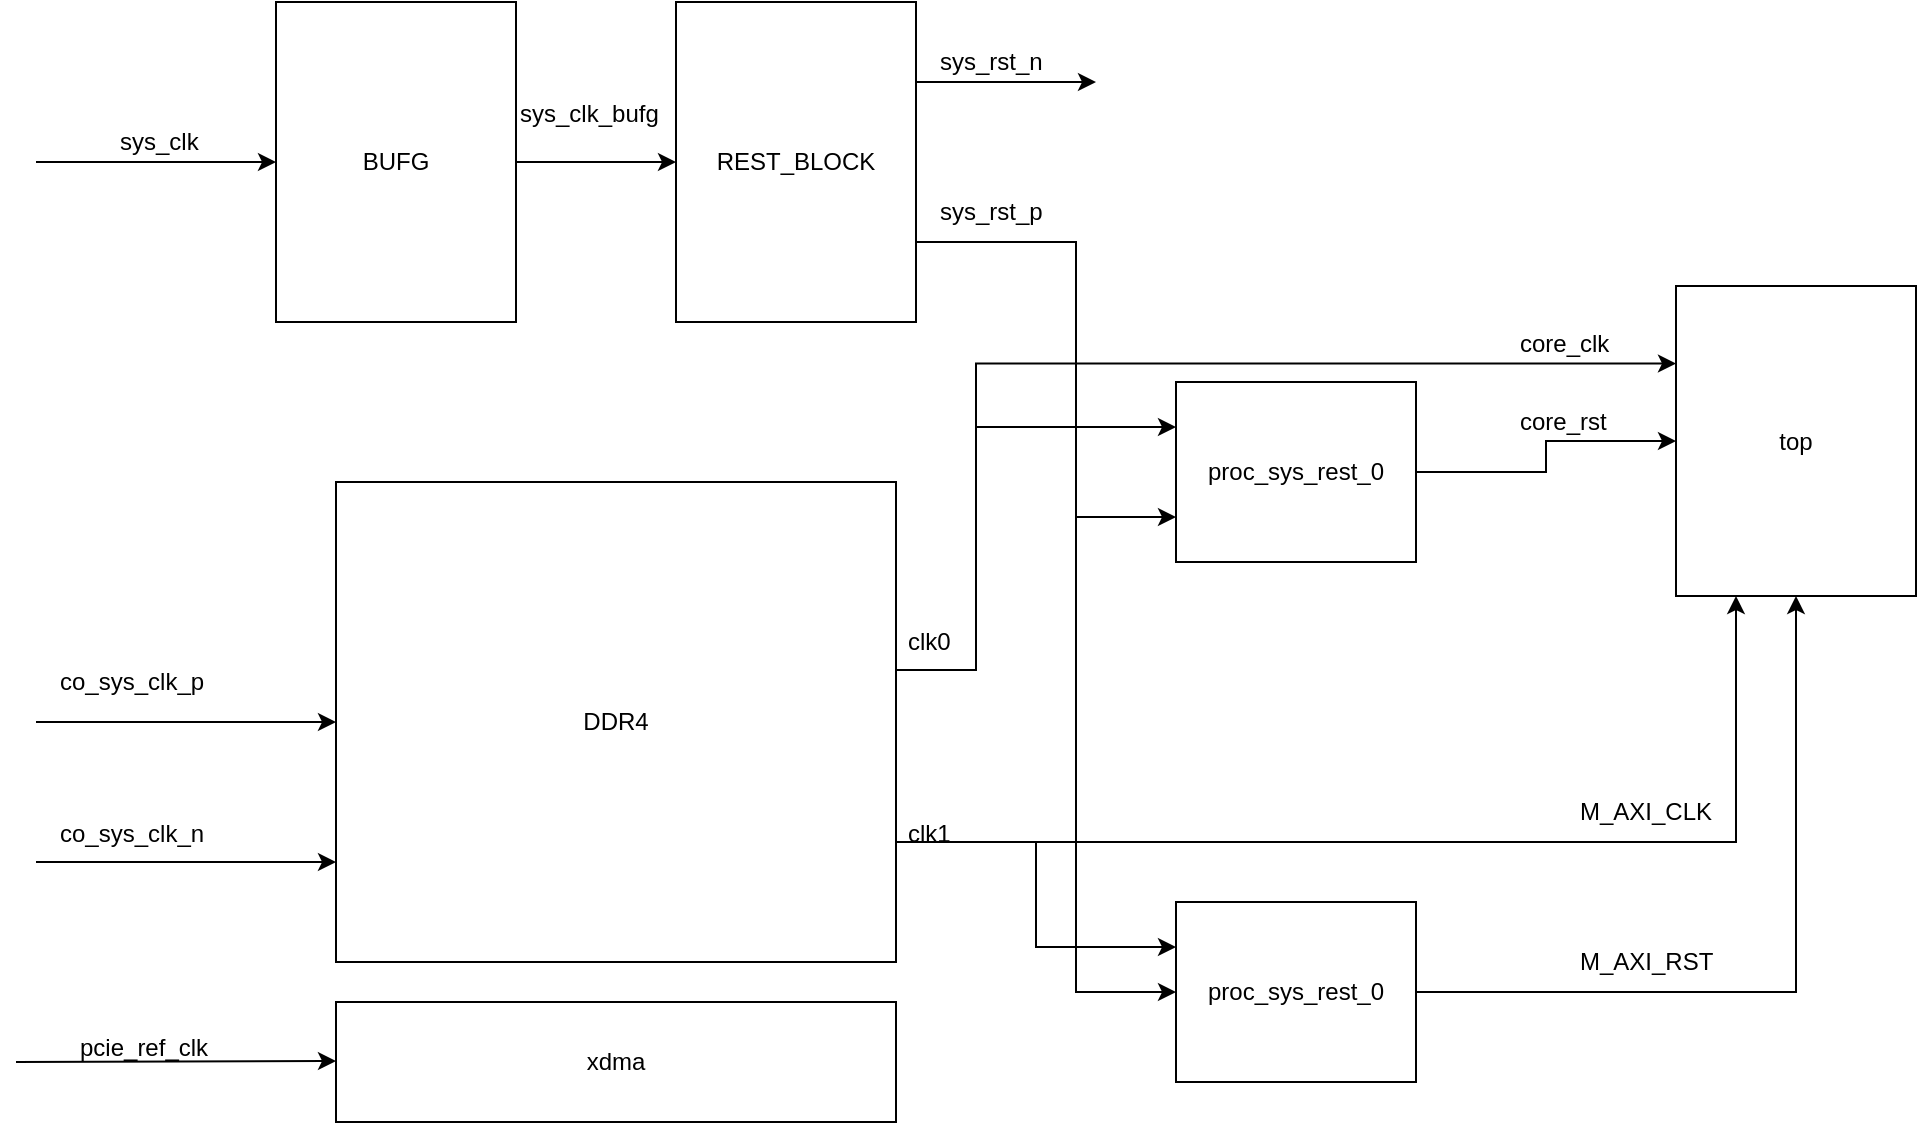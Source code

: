 <mxfile pages="1" version="11.2.3" type="github"><diagram id="uy4SRSHVeZLfB3gkJiuS" name="Page-1"><mxGraphModel dx="1422" dy="697" grid="1" gridSize="10" guides="1" tooltips="1" connect="1" arrows="1" fold="1" page="1" pageScale="1" pageWidth="850" pageHeight="1100" math="0" shadow="0"><root><mxCell id="0"/><mxCell id="1" parent="0"/><mxCell id="IQ5qovBYvQEGRqsIhAAA-6" value="" style="edgeStyle=orthogonalEdgeStyle;rounded=0;orthogonalLoop=1;jettySize=auto;html=1;" edge="1" parent="1" source="IQ5qovBYvQEGRqsIhAAA-1" target="IQ5qovBYvQEGRqsIhAAA-5"><mxGeometry relative="1" as="geometry"/></mxCell><mxCell id="IQ5qovBYvQEGRqsIhAAA-1" value="BUFG" style="rounded=0;whiteSpace=wrap;html=1;" vertex="1" parent="1"><mxGeometry x="290" y="330" width="120" height="160" as="geometry"/></mxCell><mxCell id="IQ5qovBYvQEGRqsIhAAA-7" style="edgeStyle=orthogonalEdgeStyle;rounded=0;orthogonalLoop=1;jettySize=auto;html=1;exitX=1;exitY=0.25;exitDx=0;exitDy=0;" edge="1" parent="1" source="IQ5qovBYvQEGRqsIhAAA-5"><mxGeometry relative="1" as="geometry"><mxPoint x="700" y="370" as="targetPoint"/></mxGeometry></mxCell><mxCell id="IQ5qovBYvQEGRqsIhAAA-21" style="edgeStyle=orthogonalEdgeStyle;rounded=0;orthogonalLoop=1;jettySize=auto;html=1;exitX=1;exitY=0.75;exitDx=0;exitDy=0;entryX=0;entryY=0.75;entryDx=0;entryDy=0;" edge="1" parent="1" source="IQ5qovBYvQEGRqsIhAAA-5" target="IQ5qovBYvQEGRqsIhAAA-20"><mxGeometry relative="1" as="geometry"><Array as="points"><mxPoint x="690" y="450"/><mxPoint x="690" y="588"/></Array></mxGeometry></mxCell><mxCell id="IQ5qovBYvQEGRqsIhAAA-23" style="edgeStyle=orthogonalEdgeStyle;rounded=0;orthogonalLoop=1;jettySize=auto;html=1;exitX=1;exitY=0.75;exitDx=0;exitDy=0;entryX=0;entryY=0.5;entryDx=0;entryDy=0;" edge="1" parent="1" source="IQ5qovBYvQEGRqsIhAAA-5" target="IQ5qovBYvQEGRqsIhAAA-22"><mxGeometry relative="1" as="geometry"><Array as="points"><mxPoint x="690" y="450"/><mxPoint x="690" y="825"/></Array></mxGeometry></mxCell><mxCell id="IQ5qovBYvQEGRqsIhAAA-5" value="REST_BLOCK" style="rounded=0;whiteSpace=wrap;html=1;" vertex="1" parent="1"><mxGeometry x="490" y="330" width="120" height="160" as="geometry"/></mxCell><mxCell id="IQ5qovBYvQEGRqsIhAAA-2" value="" style="endArrow=classic;html=1;entryX=0;entryY=0.5;entryDx=0;entryDy=0;" edge="1" parent="1" target="IQ5qovBYvQEGRqsIhAAA-1"><mxGeometry width="50" height="50" relative="1" as="geometry"><mxPoint x="170" y="410" as="sourcePoint"/><mxPoint x="120" y="390" as="targetPoint"/></mxGeometry></mxCell><mxCell id="IQ5qovBYvQEGRqsIhAAA-4" value="sys_clk_bufg" style="text;html=1;resizable=0;points=[];autosize=1;align=left;verticalAlign=top;spacingTop=-4;" vertex="1" parent="1"><mxGeometry x="410" y="376" width="80" height="20" as="geometry"/></mxCell><mxCell id="IQ5qovBYvQEGRqsIhAAA-8" value="sys_rst_n" style="text;html=1;resizable=0;points=[];autosize=1;align=left;verticalAlign=top;spacingTop=-4;" vertex="1" parent="1"><mxGeometry x="620" y="350" width="70" height="20" as="geometry"/></mxCell><mxCell id="IQ5qovBYvQEGRqsIhAAA-10" value="sys_rst_p" style="text;html=1;resizable=0;points=[];autosize=1;align=left;verticalAlign=top;spacingTop=-4;" vertex="1" parent="1"><mxGeometry x="620" y="425" width="70" height="20" as="geometry"/></mxCell><mxCell id="IQ5qovBYvQEGRqsIhAAA-11" value="sys_clk" style="text;html=1;resizable=0;points=[];autosize=1;align=left;verticalAlign=top;spacingTop=-4;" vertex="1" parent="1"><mxGeometry x="210" y="390" width="50" height="20" as="geometry"/></mxCell><mxCell id="IQ5qovBYvQEGRqsIhAAA-14" value="" style="endArrow=classic;html=1;entryX=0;entryY=0.75;entryDx=0;entryDy=0;" edge="1" parent="1"><mxGeometry width="50" height="50" relative="1" as="geometry"><mxPoint x="170" y="760" as="sourcePoint"/><mxPoint x="320" y="760" as="targetPoint"/></mxGeometry></mxCell><mxCell id="IQ5qovBYvQEGRqsIhAAA-15" value="co_sys_clk_p" style="text;html=1;resizable=0;points=[];autosize=1;align=left;verticalAlign=top;spacingTop=-4;" vertex="1" parent="1"><mxGeometry x="180" y="660" width="90" height="20" as="geometry"/></mxCell><mxCell id="IQ5qovBYvQEGRqsIhAAA-16" value="co_sys_clk_n" style="text;html=1;resizable=0;points=[];autosize=1;align=left;verticalAlign=top;spacingTop=-4;" vertex="1" parent="1"><mxGeometry x="180" y="736" width="90" height="20" as="geometry"/></mxCell><mxCell id="IQ5qovBYvQEGRqsIhAAA-18" value="" style="endArrow=classic;html=1;entryX=0;entryY=0.5;entryDx=0;entryDy=0;" edge="1" parent="1"><mxGeometry width="50" height="50" relative="1" as="geometry"><mxPoint x="160" y="860" as="sourcePoint"/><mxPoint x="320" y="859.5" as="targetPoint"/></mxGeometry></mxCell><mxCell id="IQ5qovBYvQEGRqsIhAAA-36" style="edgeStyle=orthogonalEdgeStyle;rounded=0;orthogonalLoop=1;jettySize=auto;html=1;exitX=1;exitY=0.5;exitDx=0;exitDy=0;" edge="1" parent="1" source="IQ5qovBYvQEGRqsIhAAA-20" target="IQ5qovBYvQEGRqsIhAAA-30"><mxGeometry relative="1" as="geometry"/></mxCell><mxCell id="IQ5qovBYvQEGRqsIhAAA-20" value="proc_sys_rest_0" style="rounded=0;whiteSpace=wrap;html=1;" vertex="1" parent="1"><mxGeometry x="740" y="520" width="120" height="90" as="geometry"/></mxCell><mxCell id="IQ5qovBYvQEGRqsIhAAA-34" style="edgeStyle=orthogonalEdgeStyle;rounded=0;orthogonalLoop=1;jettySize=auto;html=1;exitX=1;exitY=0.5;exitDx=0;exitDy=0;" edge="1" parent="1" source="IQ5qovBYvQEGRqsIhAAA-22" target="IQ5qovBYvQEGRqsIhAAA-30"><mxGeometry relative="1" as="geometry"/></mxCell><mxCell id="IQ5qovBYvQEGRqsIhAAA-22" value="proc_sys_rest_0" style="rounded=0;whiteSpace=wrap;html=1;" vertex="1" parent="1"><mxGeometry x="740" y="780" width="120" height="90" as="geometry"/></mxCell><mxCell id="IQ5qovBYvQEGRqsIhAAA-26" style="edgeStyle=orthogonalEdgeStyle;rounded=0;orthogonalLoop=1;jettySize=auto;html=1;exitX=1;exitY=0.25;exitDx=0;exitDy=0;entryX=0;entryY=0.25;entryDx=0;entryDy=0;" edge="1" parent="1" source="IQ5qovBYvQEGRqsIhAAA-25" target="IQ5qovBYvQEGRqsIhAAA-20"><mxGeometry relative="1" as="geometry"><Array as="points"><mxPoint x="640" y="664"/><mxPoint x="640" y="543"/></Array></mxGeometry></mxCell><mxCell id="IQ5qovBYvQEGRqsIhAAA-27" style="edgeStyle=orthogonalEdgeStyle;rounded=0;orthogonalLoop=1;jettySize=auto;html=1;exitX=1;exitY=0.75;exitDx=0;exitDy=0;entryX=0;entryY=0.25;entryDx=0;entryDy=0;" edge="1" parent="1" source="IQ5qovBYvQEGRqsIhAAA-25" target="IQ5qovBYvQEGRqsIhAAA-22"><mxGeometry relative="1" as="geometry"/></mxCell><mxCell id="IQ5qovBYvQEGRqsIhAAA-32" style="edgeStyle=orthogonalEdgeStyle;rounded=0;orthogonalLoop=1;jettySize=auto;html=1;exitX=1;exitY=0.25;exitDx=0;exitDy=0;entryX=0;entryY=0.25;entryDx=0;entryDy=0;" edge="1" parent="1" source="IQ5qovBYvQEGRqsIhAAA-25" target="IQ5qovBYvQEGRqsIhAAA-30"><mxGeometry relative="1" as="geometry"><Array as="points"><mxPoint x="640" y="664"/><mxPoint x="640" y="511"/></Array></mxGeometry></mxCell><mxCell id="IQ5qovBYvQEGRqsIhAAA-35" style="edgeStyle=orthogonalEdgeStyle;rounded=0;orthogonalLoop=1;jettySize=auto;html=1;exitX=1;exitY=0.75;exitDx=0;exitDy=0;entryX=0.25;entryY=1;entryDx=0;entryDy=0;" edge="1" parent="1" source="IQ5qovBYvQEGRqsIhAAA-25" target="IQ5qovBYvQEGRqsIhAAA-30"><mxGeometry relative="1" as="geometry"/></mxCell><mxCell id="IQ5qovBYvQEGRqsIhAAA-25" value="DDR4" style="rounded=0;whiteSpace=wrap;html=1;" vertex="1" parent="1"><mxGeometry x="320" y="570" width="280" height="240" as="geometry"/></mxCell><mxCell id="IQ5qovBYvQEGRqsIhAAA-28" value="clk0" style="text;html=1;resizable=0;points=[];autosize=1;align=left;verticalAlign=top;spacingTop=-4;" vertex="1" parent="1"><mxGeometry x="604" y="640" width="40" height="20" as="geometry"/></mxCell><mxCell id="IQ5qovBYvQEGRqsIhAAA-29" value="clk1" style="text;html=1;resizable=0;points=[];autosize=1;align=left;verticalAlign=top;spacingTop=-4;" vertex="1" parent="1"><mxGeometry x="604" y="736" width="40" height="20" as="geometry"/></mxCell><mxCell id="IQ5qovBYvQEGRqsIhAAA-30" value="top" style="rounded=0;whiteSpace=wrap;html=1;" vertex="1" parent="1"><mxGeometry x="990" y="472" width="120" height="155" as="geometry"/></mxCell><mxCell id="IQ5qovBYvQEGRqsIhAAA-37" value="xdma" style="rounded=0;whiteSpace=wrap;html=1;" vertex="1" parent="1"><mxGeometry x="320" y="830" width="280" height="60" as="geometry"/></mxCell><mxCell id="IQ5qovBYvQEGRqsIhAAA-38" value="" style="endArrow=classic;html=1;" edge="1" parent="1" target="IQ5qovBYvQEGRqsIhAAA-25"><mxGeometry width="50" height="50" relative="1" as="geometry"><mxPoint x="170" y="690" as="sourcePoint"/><mxPoint x="190" y="640" as="targetPoint"/></mxGeometry></mxCell><mxCell id="IQ5qovBYvQEGRqsIhAAA-41" value="pcie_ref_clk" style="text;html=1;resizable=0;points=[];autosize=1;align=left;verticalAlign=top;spacingTop=-4;" vertex="1" parent="1"><mxGeometry x="190" y="843" width="80" height="20" as="geometry"/></mxCell><mxCell id="IQ5qovBYvQEGRqsIhAAA-42" value="core_clk" style="text;html=1;resizable=0;points=[];autosize=1;align=left;verticalAlign=top;spacingTop=-4;" vertex="1" parent="1"><mxGeometry x="910" y="491" width="60" height="20" as="geometry"/></mxCell><mxCell id="IQ5qovBYvQEGRqsIhAAA-43" value="core_rst" style="text;html=1;resizable=0;points=[];autosize=1;align=left;verticalAlign=top;spacingTop=-4;" vertex="1" parent="1"><mxGeometry x="910" y="529.5" width="60" height="20" as="geometry"/></mxCell><mxCell id="IQ5qovBYvQEGRqsIhAAA-46" value="M_AXI_CLK" style="text;html=1;resizable=0;points=[];autosize=1;align=left;verticalAlign=top;spacingTop=-4;" vertex="1" parent="1"><mxGeometry x="940" y="725" width="80" height="20" as="geometry"/></mxCell><mxCell id="IQ5qovBYvQEGRqsIhAAA-47" value="M_AXI_RST" style="text;html=1;resizable=0;points=[];autosize=1;align=left;verticalAlign=top;spacingTop=-4;" vertex="1" parent="1"><mxGeometry x="940" y="800" width="80" height="20" as="geometry"/></mxCell></root></mxGraphModel></diagram></mxfile>